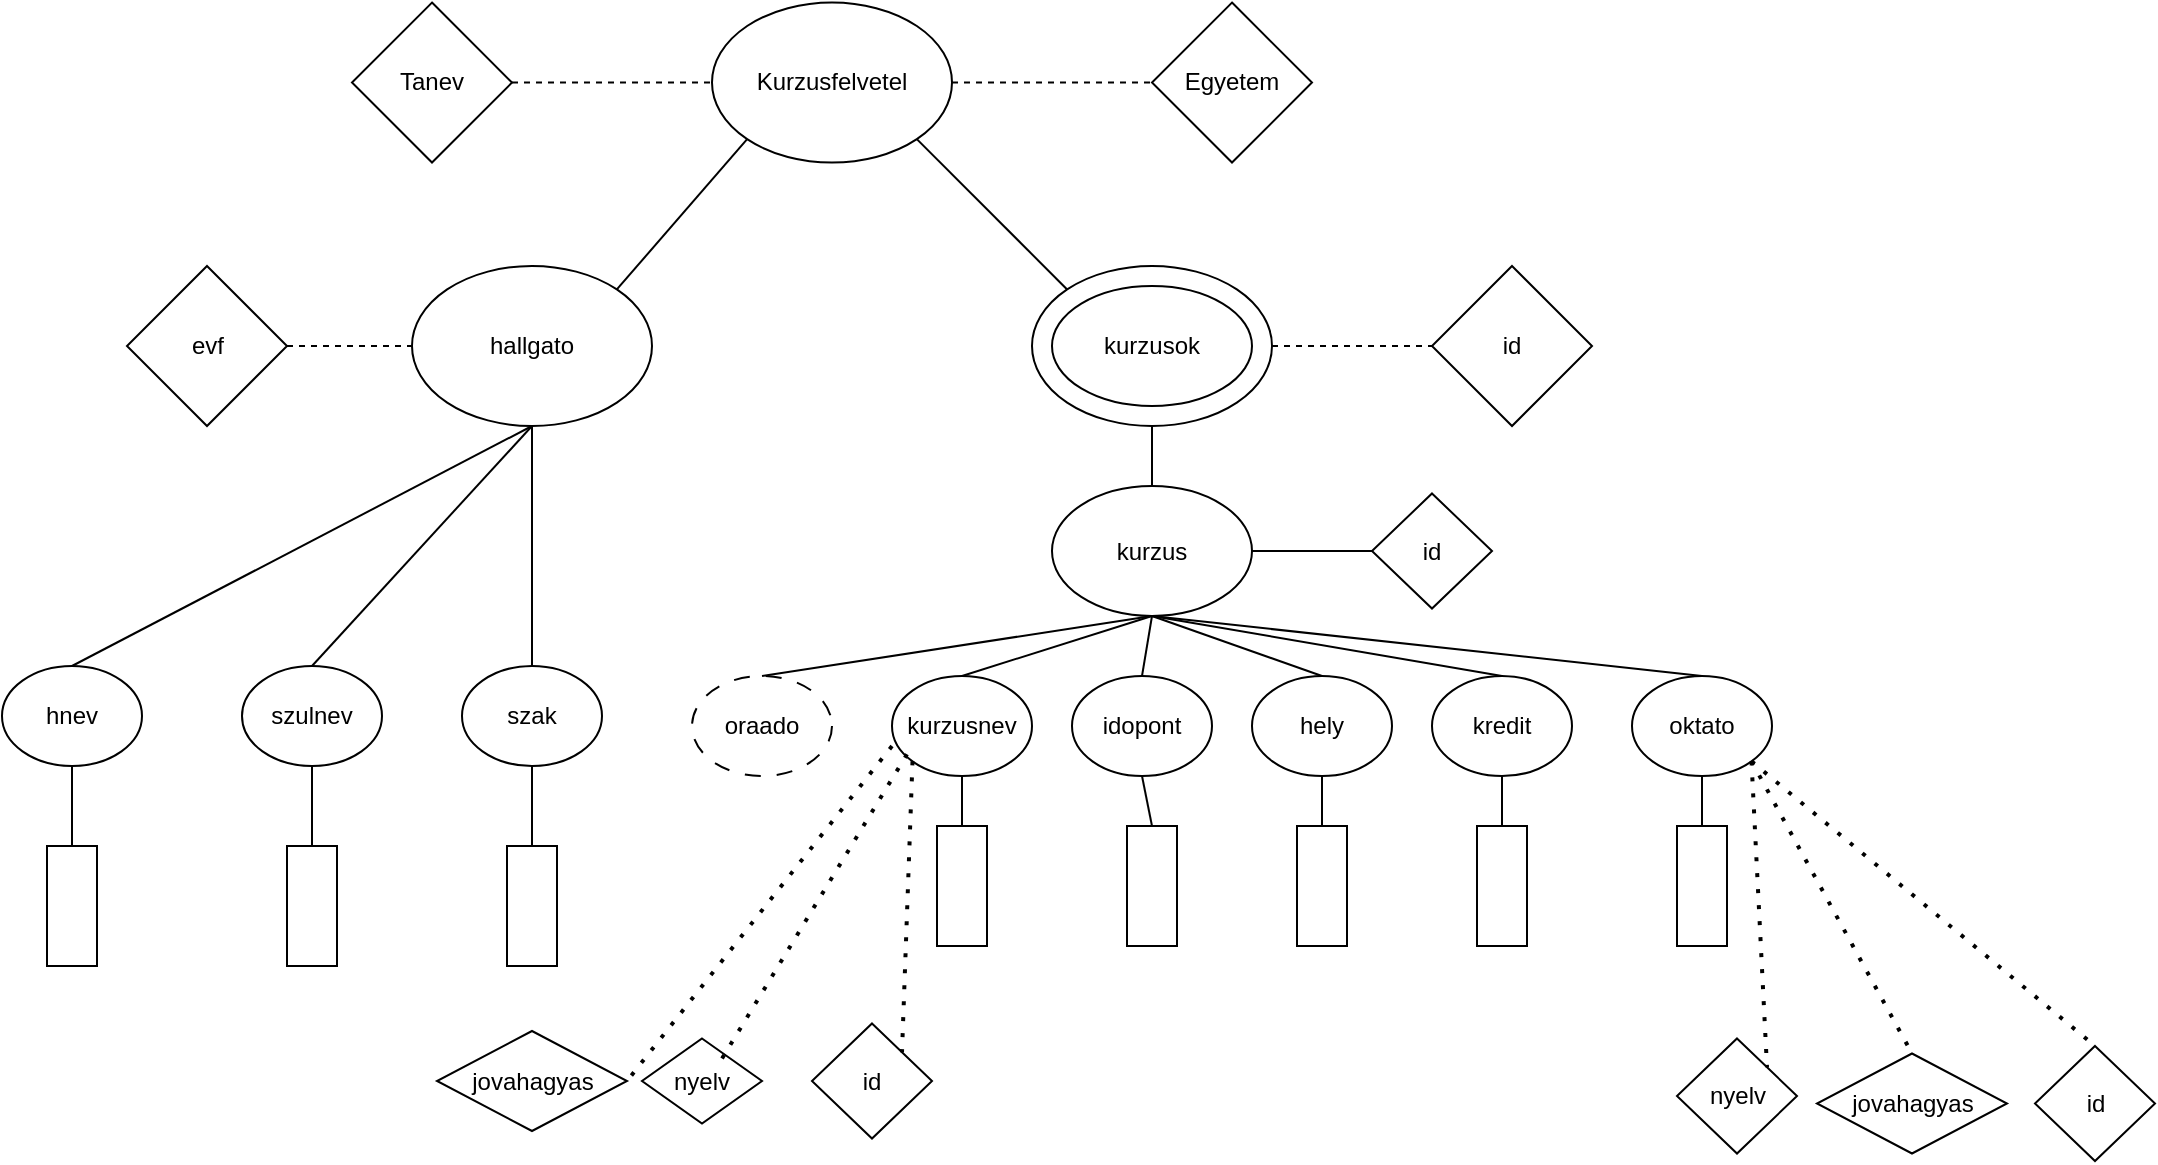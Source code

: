 <mxfile version="28.2.5">
  <diagram id="VnekTlyoDM-fduJI4oiZ" name="Page-1">
    <mxGraphModel dx="552" dy="783" grid="1" gridSize="10" guides="1" tooltips="1" connect="1" arrows="1" fold="1" page="1" pageScale="1" pageWidth="1169" pageHeight="1654" math="0" shadow="0">
      <root>
        <mxCell id="0" />
        <mxCell id="1" parent="0" />
        <mxCell id="syp8sQonNkeXnLw--F8j-1" value="Kurzusfelvetel" style="ellipse;whiteSpace=wrap;html=1;" parent="1" vertex="1">
          <mxGeometry x="560" y="38.28" width="120" height="80" as="geometry" />
        </mxCell>
        <mxCell id="syp8sQonNkeXnLw--F8j-2" value="Tanev" style="rhombus;whiteSpace=wrap;html=1;" parent="1" vertex="1">
          <mxGeometry x="380" y="38.28" width="80" height="80" as="geometry" />
        </mxCell>
        <mxCell id="syp8sQonNkeXnLw--F8j-3" value="Egyetem" style="rhombus;whiteSpace=wrap;html=1;" parent="1" vertex="1">
          <mxGeometry x="780" y="38.28" width="80" height="80" as="geometry" />
        </mxCell>
        <mxCell id="syp8sQonNkeXnLw--F8j-5" value="" style="endArrow=none;dashed=1;html=1;rounded=0;exitX=1;exitY=0.5;exitDx=0;exitDy=0;entryX=0;entryY=0.5;entryDx=0;entryDy=0;" parent="1" source="syp8sQonNkeXnLw--F8j-2" target="syp8sQonNkeXnLw--F8j-1" edge="1">
          <mxGeometry width="50" height="50" relative="1" as="geometry">
            <mxPoint x="620" y="288.28" as="sourcePoint" />
            <mxPoint x="670" y="238.28" as="targetPoint" />
          </mxGeometry>
        </mxCell>
        <mxCell id="syp8sQonNkeXnLw--F8j-6" value="" style="endArrow=none;dashed=1;html=1;rounded=0;exitX=1;exitY=0.5;exitDx=0;exitDy=0;" parent="1" source="syp8sQonNkeXnLw--F8j-1" target="syp8sQonNkeXnLw--F8j-3" edge="1">
          <mxGeometry width="50" height="50" relative="1" as="geometry">
            <mxPoint x="620" y="288.28" as="sourcePoint" />
            <mxPoint x="670" y="238.28" as="targetPoint" />
          </mxGeometry>
        </mxCell>
        <mxCell id="syp8sQonNkeXnLw--F8j-7" value="hallgato" style="ellipse;whiteSpace=wrap;html=1;" parent="1" vertex="1">
          <mxGeometry x="410" y="170" width="120" height="80" as="geometry" />
        </mxCell>
        <mxCell id="syp8sQonNkeXnLw--F8j-8" value="" style="ellipse;whiteSpace=wrap;html=1;" parent="1" vertex="1">
          <mxGeometry x="720" y="170" width="120" height="80" as="geometry" />
        </mxCell>
        <mxCell id="syp8sQonNkeXnLw--F8j-9" value="kurzusok" style="ellipse;whiteSpace=wrap;html=1;" parent="1" vertex="1">
          <mxGeometry x="730" y="180" width="100" height="60" as="geometry" />
        </mxCell>
        <mxCell id="syp8sQonNkeXnLw--F8j-10" value="" style="endArrow=none;html=1;rounded=0;exitX=1;exitY=0;exitDx=0;exitDy=0;entryX=0;entryY=1;entryDx=0;entryDy=0;" parent="1" source="syp8sQonNkeXnLw--F8j-7" target="syp8sQonNkeXnLw--F8j-1" edge="1">
          <mxGeometry width="50" height="50" relative="1" as="geometry">
            <mxPoint x="512.426" y="169.996" as="sourcePoint" />
            <mxPoint x="670" y="238.28" as="targetPoint" />
          </mxGeometry>
        </mxCell>
        <mxCell id="syp8sQonNkeXnLw--F8j-11" value="" style="endArrow=none;html=1;rounded=0;entryX=1;entryY=1;entryDx=0;entryDy=0;exitX=0;exitY=0;exitDx=0;exitDy=0;" parent="1" source="syp8sQonNkeXnLw--F8j-8" target="syp8sQonNkeXnLw--F8j-1" edge="1">
          <mxGeometry width="50" height="50" relative="1" as="geometry">
            <mxPoint x="747.574" y="169.996" as="sourcePoint" />
            <mxPoint x="700" y="168.28" as="targetPoint" />
          </mxGeometry>
        </mxCell>
        <mxCell id="syp8sQonNkeXnLw--F8j-12" value="id" style="rhombus;whiteSpace=wrap;html=1;" parent="1" vertex="1">
          <mxGeometry x="920" y="170" width="80" height="80" as="geometry" />
        </mxCell>
        <mxCell id="syp8sQonNkeXnLw--F8j-13" value="" style="endArrow=none;dashed=1;html=1;rounded=0;exitX=1;exitY=0.5;exitDx=0;exitDy=0;entryX=0;entryY=0.5;entryDx=0;entryDy=0;" parent="1" source="syp8sQonNkeXnLw--F8j-8" target="syp8sQonNkeXnLw--F8j-12" edge="1">
          <mxGeometry width="50" height="50" relative="1" as="geometry">
            <mxPoint x="630" y="180" as="sourcePoint" />
            <mxPoint x="680" y="130" as="targetPoint" />
          </mxGeometry>
        </mxCell>
        <mxCell id="syp8sQonNkeXnLw--F8j-14" value="evf" style="rhombus;whiteSpace=wrap;html=1;" parent="1" vertex="1">
          <mxGeometry x="267.5" y="170" width="80" height="80" as="geometry" />
        </mxCell>
        <mxCell id="syp8sQonNkeXnLw--F8j-15" value="" style="endArrow=none;dashed=1;html=1;rounded=0;exitX=1;exitY=0.5;exitDx=0;exitDy=0;entryX=0;entryY=0.5;entryDx=0;entryDy=0;" parent="1" source="syp8sQonNkeXnLw--F8j-14" target="syp8sQonNkeXnLw--F8j-7" edge="1">
          <mxGeometry width="50" height="50" relative="1" as="geometry">
            <mxPoint x="435" y="270" as="sourcePoint" />
            <mxPoint x="485" y="220" as="targetPoint" />
          </mxGeometry>
        </mxCell>
        <mxCell id="L3ZMG0MOug-UIf8qbC8H-1" value="hnev" style="ellipse;whiteSpace=wrap;html=1;" parent="1" vertex="1">
          <mxGeometry x="205" y="370" width="70" height="50" as="geometry" />
        </mxCell>
        <mxCell id="L3ZMG0MOug-UIf8qbC8H-2" value="szulnev" style="ellipse;whiteSpace=wrap;html=1;" parent="1" vertex="1">
          <mxGeometry x="325" y="370" width="70" height="50" as="geometry" />
        </mxCell>
        <mxCell id="L3ZMG0MOug-UIf8qbC8H-3" value="szak" style="ellipse;whiteSpace=wrap;html=1;" parent="1" vertex="1">
          <mxGeometry x="435" y="370" width="70" height="50" as="geometry" />
        </mxCell>
        <mxCell id="L3ZMG0MOug-UIf8qbC8H-4" value="" style="endArrow=none;html=1;rounded=0;exitX=0.5;exitY=0;exitDx=0;exitDy=0;entryX=0.5;entryY=1;entryDx=0;entryDy=0;" parent="1" source="L3ZMG0MOug-UIf8qbC8H-1" target="syp8sQonNkeXnLw--F8j-7" edge="1">
          <mxGeometry width="50" height="50" relative="1" as="geometry">
            <mxPoint x="535" y="380" as="sourcePoint" />
            <mxPoint x="585" y="330" as="targetPoint" />
          </mxGeometry>
        </mxCell>
        <mxCell id="L3ZMG0MOug-UIf8qbC8H-5" value="" style="endArrow=none;html=1;rounded=0;exitX=0.5;exitY=0;exitDx=0;exitDy=0;entryX=0.5;entryY=1;entryDx=0;entryDy=0;" parent="1" source="L3ZMG0MOug-UIf8qbC8H-3" edge="1" target="syp8sQonNkeXnLw--F8j-7">
          <mxGeometry width="50" height="50" relative="1" as="geometry">
            <mxPoint x="535" y="380" as="sourcePoint" />
            <mxPoint x="365" y="330" as="targetPoint" />
          </mxGeometry>
        </mxCell>
        <mxCell id="L3ZMG0MOug-UIf8qbC8H-6" value="" style="endArrow=none;html=1;rounded=0;entryX=0.5;entryY=1;entryDx=0;entryDy=0;exitX=0.5;exitY=0;exitDx=0;exitDy=0;" parent="1" source="L3ZMG0MOug-UIf8qbC8H-2" target="syp8sQonNkeXnLw--F8j-7" edge="1">
          <mxGeometry width="50" height="50" relative="1" as="geometry">
            <mxPoint x="535" y="380" as="sourcePoint" />
            <mxPoint x="585" y="330" as="targetPoint" />
          </mxGeometry>
        </mxCell>
        <mxCell id="L3ZMG0MOug-UIf8qbC8H-7" value="" style="rounded=0;whiteSpace=wrap;html=1;direction=south;" parent="1" vertex="1">
          <mxGeometry x="227.5" y="460" width="25" height="60" as="geometry" />
        </mxCell>
        <mxCell id="L3ZMG0MOug-UIf8qbC8H-8" value="" style="rounded=0;whiteSpace=wrap;html=1;direction=south;" parent="1" vertex="1">
          <mxGeometry x="347.5" y="460" width="25" height="60" as="geometry" />
        </mxCell>
        <mxCell id="L3ZMG0MOug-UIf8qbC8H-9" value="" style="rounded=0;whiteSpace=wrap;html=1;direction=south;" parent="1" vertex="1">
          <mxGeometry x="457.5" y="460" width="25" height="60" as="geometry" />
        </mxCell>
        <mxCell id="L3ZMG0MOug-UIf8qbC8H-10" value="" style="endArrow=none;html=1;rounded=0;exitX=0;exitY=0.5;exitDx=0;exitDy=0;entryX=0.5;entryY=1;entryDx=0;entryDy=0;" parent="1" source="L3ZMG0MOug-UIf8qbC8H-9" target="L3ZMG0MOug-UIf8qbC8H-3" edge="1">
          <mxGeometry width="50" height="50" relative="1" as="geometry">
            <mxPoint x="535" y="480" as="sourcePoint" />
            <mxPoint x="585" y="430" as="targetPoint" />
          </mxGeometry>
        </mxCell>
        <mxCell id="L3ZMG0MOug-UIf8qbC8H-11" value="" style="endArrow=none;html=1;rounded=0;exitX=0;exitY=0.5;exitDx=0;exitDy=0;entryX=0.5;entryY=1;entryDx=0;entryDy=0;" parent="1" source="L3ZMG0MOug-UIf8qbC8H-8" target="L3ZMG0MOug-UIf8qbC8H-2" edge="1">
          <mxGeometry width="50" height="50" relative="1" as="geometry">
            <mxPoint x="535" y="480" as="sourcePoint" />
            <mxPoint x="585" y="430" as="targetPoint" />
          </mxGeometry>
        </mxCell>
        <mxCell id="L3ZMG0MOug-UIf8qbC8H-12" value="" style="endArrow=none;html=1;rounded=0;exitX=0;exitY=0.5;exitDx=0;exitDy=0;entryX=0.5;entryY=1;entryDx=0;entryDy=0;" parent="1" source="L3ZMG0MOug-UIf8qbC8H-7" target="L3ZMG0MOug-UIf8qbC8H-1" edge="1">
          <mxGeometry width="50" height="50" relative="1" as="geometry">
            <mxPoint x="535" y="480" as="sourcePoint" />
            <mxPoint x="585" y="430" as="targetPoint" />
          </mxGeometry>
        </mxCell>
        <mxCell id="L3ZMG0MOug-UIf8qbC8H-13" value="kurzus" style="ellipse;whiteSpace=wrap;html=1;" parent="1" vertex="1">
          <mxGeometry x="730" y="280" width="100" height="65" as="geometry" />
        </mxCell>
        <mxCell id="L3ZMG0MOug-UIf8qbC8H-14" value="id" style="rhombus;whiteSpace=wrap;html=1;" parent="1" vertex="1">
          <mxGeometry x="890" y="283.75" width="60" height="57.5" as="geometry" />
        </mxCell>
        <mxCell id="L3ZMG0MOug-UIf8qbC8H-15" value="" style="endArrow=none;html=1;rounded=0;exitX=1;exitY=0.5;exitDx=0;exitDy=0;" parent="1" source="L3ZMG0MOug-UIf8qbC8H-13" target="L3ZMG0MOug-UIf8qbC8H-14" edge="1">
          <mxGeometry width="50" height="50" relative="1" as="geometry">
            <mxPoint x="720" y="290" as="sourcePoint" />
            <mxPoint x="770" y="240" as="targetPoint" />
          </mxGeometry>
        </mxCell>
        <mxCell id="L3ZMG0MOug-UIf8qbC8H-16" value="" style="endArrow=none;html=1;rounded=0;exitX=0.5;exitY=0;exitDx=0;exitDy=0;entryX=0.5;entryY=1;entryDx=0;entryDy=0;" parent="1" source="L3ZMG0MOug-UIf8qbC8H-13" target="syp8sQonNkeXnLw--F8j-8" edge="1">
          <mxGeometry width="50" height="50" relative="1" as="geometry">
            <mxPoint x="720" y="290" as="sourcePoint" />
            <mxPoint x="770" y="240" as="targetPoint" />
          </mxGeometry>
        </mxCell>
        <mxCell id="L3ZMG0MOug-UIf8qbC8H-17" value="oraado" style="ellipse;whiteSpace=wrap;html=1;gradientColor=none;strokeColor=default;dashed=1;dashPattern=8 8;" parent="1" vertex="1">
          <mxGeometry x="550" y="375" width="70" height="50" as="geometry" />
        </mxCell>
        <mxCell id="L3ZMG0MOug-UIf8qbC8H-18" value="oktato" style="ellipse;whiteSpace=wrap;html=1;" parent="1" vertex="1">
          <mxGeometry x="1020" y="375" width="70" height="50" as="geometry" />
        </mxCell>
        <mxCell id="L3ZMG0MOug-UIf8qbC8H-19" value="kredit" style="ellipse;whiteSpace=wrap;html=1;" parent="1" vertex="1">
          <mxGeometry x="920" y="375" width="70" height="50" as="geometry" />
        </mxCell>
        <mxCell id="L3ZMG0MOug-UIf8qbC8H-20" value="hely" style="ellipse;whiteSpace=wrap;html=1;" parent="1" vertex="1">
          <mxGeometry x="830" y="375" width="70" height="50" as="geometry" />
        </mxCell>
        <mxCell id="L3ZMG0MOug-UIf8qbC8H-21" value="idopont" style="ellipse;whiteSpace=wrap;html=1;" parent="1" vertex="1">
          <mxGeometry x="740" y="375" width="70" height="50" as="geometry" />
        </mxCell>
        <mxCell id="L3ZMG0MOug-UIf8qbC8H-22" value="kurzusnev" style="ellipse;whiteSpace=wrap;html=1;" parent="1" vertex="1">
          <mxGeometry x="650" y="375" width="70" height="50" as="geometry" />
        </mxCell>
        <mxCell id="L3ZMG0MOug-UIf8qbC8H-23" value="" style="endArrow=none;html=1;rounded=0;exitX=0.5;exitY=0;exitDx=0;exitDy=0;entryX=0.5;entryY=1;entryDx=0;entryDy=0;" parent="1" source="L3ZMG0MOug-UIf8qbC8H-18" target="L3ZMG0MOug-UIf8qbC8H-13" edge="1">
          <mxGeometry width="50" height="50" relative="1" as="geometry">
            <mxPoint x="720" y="390" as="sourcePoint" />
            <mxPoint x="770" y="340" as="targetPoint" />
          </mxGeometry>
        </mxCell>
        <mxCell id="L3ZMG0MOug-UIf8qbC8H-24" value="" style="endArrow=none;html=1;rounded=0;exitX=0.5;exitY=0;exitDx=0;exitDy=0;entryX=0.5;entryY=1;entryDx=0;entryDy=0;" parent="1" source="L3ZMG0MOug-UIf8qbC8H-19" target="L3ZMG0MOug-UIf8qbC8H-13" edge="1">
          <mxGeometry width="50" height="50" relative="1" as="geometry">
            <mxPoint x="720" y="390" as="sourcePoint" />
            <mxPoint x="770" y="340" as="targetPoint" />
          </mxGeometry>
        </mxCell>
        <mxCell id="L3ZMG0MOug-UIf8qbC8H-25" value="" style="endArrow=none;html=1;rounded=0;exitX=0.5;exitY=0;exitDx=0;exitDy=0;entryX=0.5;entryY=1;entryDx=0;entryDy=0;" parent="1" source="L3ZMG0MOug-UIf8qbC8H-20" target="L3ZMG0MOug-UIf8qbC8H-13" edge="1">
          <mxGeometry width="50" height="50" relative="1" as="geometry">
            <mxPoint x="720" y="390" as="sourcePoint" />
            <mxPoint x="780" y="350" as="targetPoint" />
          </mxGeometry>
        </mxCell>
        <mxCell id="L3ZMG0MOug-UIf8qbC8H-26" value="" style="endArrow=none;html=1;rounded=0;exitX=0.5;exitY=0;exitDx=0;exitDy=0;entryX=0.5;entryY=1;entryDx=0;entryDy=0;" parent="1" source="L3ZMG0MOug-UIf8qbC8H-21" target="L3ZMG0MOug-UIf8qbC8H-13" edge="1">
          <mxGeometry width="50" height="50" relative="1" as="geometry">
            <mxPoint x="720" y="390" as="sourcePoint" />
            <mxPoint x="770" y="350" as="targetPoint" />
          </mxGeometry>
        </mxCell>
        <mxCell id="L3ZMG0MOug-UIf8qbC8H-27" value="" style="endArrow=none;html=1;rounded=0;exitX=0.5;exitY=0;exitDx=0;exitDy=0;entryX=0.5;entryY=1;entryDx=0;entryDy=0;" parent="1" source="L3ZMG0MOug-UIf8qbC8H-22" target="L3ZMG0MOug-UIf8qbC8H-13" edge="1">
          <mxGeometry width="50" height="50" relative="1" as="geometry">
            <mxPoint x="720" y="390" as="sourcePoint" />
            <mxPoint x="770" y="340" as="targetPoint" />
          </mxGeometry>
        </mxCell>
        <mxCell id="L3ZMG0MOug-UIf8qbC8H-28" value="" style="endArrow=none;html=1;rounded=0;exitX=0.5;exitY=0;exitDx=0;exitDy=0;entryX=0.5;entryY=1;entryDx=0;entryDy=0;" parent="1" source="L3ZMG0MOug-UIf8qbC8H-17" target="L3ZMG0MOug-UIf8qbC8H-13" edge="1">
          <mxGeometry width="50" height="50" relative="1" as="geometry">
            <mxPoint x="720" y="390" as="sourcePoint" />
            <mxPoint x="770" y="340" as="targetPoint" />
          </mxGeometry>
        </mxCell>
        <mxCell id="L3ZMG0MOug-UIf8qbC8H-29" value="jovahagyas" style="rhombus;whiteSpace=wrap;html=1;" parent="1" vertex="1">
          <mxGeometry x="422.5" y="552.5" width="95" height="50" as="geometry" />
        </mxCell>
        <mxCell id="L3ZMG0MOug-UIf8qbC8H-31" value="nyelv" style="rhombus;whiteSpace=wrap;html=1;" parent="1" vertex="1">
          <mxGeometry x="525" y="556.25" width="60" height="42.5" as="geometry" />
        </mxCell>
        <mxCell id="L3ZMG0MOug-UIf8qbC8H-32" value="id" style="rhombus;whiteSpace=wrap;html=1;" parent="1" vertex="1">
          <mxGeometry x="610" y="548.75" width="60" height="57.5" as="geometry" />
        </mxCell>
        <mxCell id="L3ZMG0MOug-UIf8qbC8H-37" value="" style="endArrow=none;dashed=1;html=1;dashPattern=1 3;strokeWidth=2;rounded=0;entryX=1;entryY=0;entryDx=0;entryDy=0;exitX=0;exitY=1;exitDx=0;exitDy=0;" parent="1" source="L3ZMG0MOug-UIf8qbC8H-22" target="L3ZMG0MOug-UIf8qbC8H-32" edge="1">
          <mxGeometry width="50" height="50" relative="1" as="geometry">
            <mxPoint x="605" y="695" as="sourcePoint" />
            <mxPoint x="690" y="760" as="targetPoint" />
          </mxGeometry>
        </mxCell>
        <mxCell id="L3ZMG0MOug-UIf8qbC8H-38" value="" style="endArrow=none;dashed=1;html=1;dashPattern=1 3;strokeWidth=2;rounded=0;entryX=1;entryY=0.5;entryDx=0;entryDy=0;" parent="1" target="L3ZMG0MOug-UIf8qbC8H-29" edge="1">
          <mxGeometry width="50" height="50" relative="1" as="geometry">
            <mxPoint x="650" y="410" as="sourcePoint" />
            <mxPoint x="690" y="760" as="targetPoint" />
          </mxGeometry>
        </mxCell>
        <mxCell id="L3ZMG0MOug-UIf8qbC8H-39" value="" style="endArrow=none;dashed=1;html=1;dashPattern=1 3;strokeWidth=2;rounded=0;exitX=0.667;exitY=0.235;exitDx=0;exitDy=0;exitPerimeter=0;" parent="1" source="L3ZMG0MOug-UIf8qbC8H-31" edge="1">
          <mxGeometry width="50" height="50" relative="1" as="geometry">
            <mxPoint x="640" y="810" as="sourcePoint" />
            <mxPoint x="660" y="410" as="targetPoint" />
          </mxGeometry>
        </mxCell>
        <mxCell id="Y5wR_tlN89S5Y93Vymhb-1" value="" style="rounded=0;whiteSpace=wrap;html=1;direction=south;" parent="1" vertex="1">
          <mxGeometry x="672.5" y="450" width="25" height="60" as="geometry" />
        </mxCell>
        <mxCell id="Y5wR_tlN89S5Y93Vymhb-2" value="" style="rounded=0;whiteSpace=wrap;html=1;direction=south;" parent="1" vertex="1">
          <mxGeometry x="767.5" y="450" width="25" height="60" as="geometry" />
        </mxCell>
        <mxCell id="Y5wR_tlN89S5Y93Vymhb-3" value="" style="rounded=0;whiteSpace=wrap;html=1;direction=south;" parent="1" vertex="1">
          <mxGeometry x="852.5" y="450" width="25" height="60" as="geometry" />
        </mxCell>
        <mxCell id="rKyf1R6V8xFtdHl0PciO-1" value="" style="rounded=0;whiteSpace=wrap;html=1;direction=south;" parent="1" vertex="1">
          <mxGeometry x="942.5" y="450" width="25" height="60" as="geometry" />
        </mxCell>
        <mxCell id="rKyf1R6V8xFtdHl0PciO-2" value="" style="rounded=0;whiteSpace=wrap;html=1;direction=south;" parent="1" vertex="1">
          <mxGeometry x="1042.5" y="450" width="25" height="60" as="geometry" />
        </mxCell>
        <mxCell id="rKyf1R6V8xFtdHl0PciO-3" value="" style="endArrow=none;html=1;rounded=0;exitX=0;exitY=0.5;exitDx=0;exitDy=0;entryX=0.5;entryY=1;entryDx=0;entryDy=0;" parent="1" source="Y5wR_tlN89S5Y93Vymhb-1" target="L3ZMG0MOug-UIf8qbC8H-22" edge="1">
          <mxGeometry width="50" height="50" relative="1" as="geometry">
            <mxPoint x="720" y="380" as="sourcePoint" />
            <mxPoint x="770" y="330" as="targetPoint" />
          </mxGeometry>
        </mxCell>
        <mxCell id="rKyf1R6V8xFtdHl0PciO-4" value="" style="endArrow=none;html=1;rounded=0;exitX=0;exitY=0.5;exitDx=0;exitDy=0;entryX=0.5;entryY=1;entryDx=0;entryDy=0;" parent="1" source="rKyf1R6V8xFtdHl0PciO-2" target="L3ZMG0MOug-UIf8qbC8H-18" edge="1">
          <mxGeometry width="50" height="50" relative="1" as="geometry">
            <mxPoint x="720" y="380" as="sourcePoint" />
            <mxPoint x="770" y="330" as="targetPoint" />
          </mxGeometry>
        </mxCell>
        <mxCell id="rKyf1R6V8xFtdHl0PciO-5" value="" style="endArrow=none;html=1;rounded=0;exitX=0;exitY=0.5;exitDx=0;exitDy=0;entryX=0.5;entryY=1;entryDx=0;entryDy=0;" parent="1" source="rKyf1R6V8xFtdHl0PciO-1" target="L3ZMG0MOug-UIf8qbC8H-19" edge="1">
          <mxGeometry width="50" height="50" relative="1" as="geometry">
            <mxPoint x="720" y="380" as="sourcePoint" />
            <mxPoint x="770" y="330" as="targetPoint" />
          </mxGeometry>
        </mxCell>
        <mxCell id="rKyf1R6V8xFtdHl0PciO-6" value="" style="endArrow=none;html=1;rounded=0;exitX=0;exitY=0.5;exitDx=0;exitDy=0;entryX=0.5;entryY=1;entryDx=0;entryDy=0;" parent="1" source="Y5wR_tlN89S5Y93Vymhb-3" target="L3ZMG0MOug-UIf8qbC8H-20" edge="1">
          <mxGeometry width="50" height="50" relative="1" as="geometry">
            <mxPoint x="720" y="380" as="sourcePoint" />
            <mxPoint x="770" y="330" as="targetPoint" />
          </mxGeometry>
        </mxCell>
        <mxCell id="rKyf1R6V8xFtdHl0PciO-7" value="" style="endArrow=none;html=1;rounded=0;exitX=0;exitY=0.5;exitDx=0;exitDy=0;entryX=0.5;entryY=1;entryDx=0;entryDy=0;" parent="1" source="Y5wR_tlN89S5Y93Vymhb-2" target="L3ZMG0MOug-UIf8qbC8H-21" edge="1">
          <mxGeometry width="50" height="50" relative="1" as="geometry">
            <mxPoint x="720" y="380" as="sourcePoint" />
            <mxPoint x="780" y="430" as="targetPoint" />
          </mxGeometry>
        </mxCell>
        <mxCell id="rKyf1R6V8xFtdHl0PciO-8" value="nyelv" style="rhombus;whiteSpace=wrap;html=1;" parent="1" vertex="1">
          <mxGeometry x="1042.5" y="556.25" width="60" height="57.5" as="geometry" />
        </mxCell>
        <mxCell id="rKyf1R6V8xFtdHl0PciO-9" value="jovahagyas" style="rhombus;whiteSpace=wrap;html=1;" parent="1" vertex="1">
          <mxGeometry x="1112.5" y="563.75" width="95" height="50" as="geometry" />
        </mxCell>
        <mxCell id="rKyf1R6V8xFtdHl0PciO-10" value="id" style="rhombus;whiteSpace=wrap;html=1;" parent="1" vertex="1">
          <mxGeometry x="1221.5" y="560" width="60" height="57.5" as="geometry" />
        </mxCell>
        <mxCell id="rKyf1R6V8xFtdHl0PciO-11" value="" style="endArrow=none;dashed=1;html=1;dashPattern=1 3;strokeWidth=2;rounded=0;exitX=1;exitY=1;exitDx=0;exitDy=0;entryX=0.5;entryY=0;entryDx=0;entryDy=0;" parent="1" source="L3ZMG0MOug-UIf8qbC8H-18" target="rKyf1R6V8xFtdHl0PciO-10" edge="1">
          <mxGeometry width="50" height="50" relative="1" as="geometry">
            <mxPoint x="1105" y="632.5" as="sourcePoint" />
            <mxPoint x="920" y="647.5" as="targetPoint" />
          </mxGeometry>
        </mxCell>
        <mxCell id="rKyf1R6V8xFtdHl0PciO-12" value="" style="endArrow=none;dashed=1;html=1;dashPattern=1 3;strokeWidth=2;rounded=0;exitX=1;exitY=1;exitDx=0;exitDy=0;entryX=0.5;entryY=0;entryDx=0;entryDy=0;" parent="1" source="L3ZMG0MOug-UIf8qbC8H-18" target="rKyf1R6V8xFtdHl0PciO-9" edge="1">
          <mxGeometry width="50" height="50" relative="1" as="geometry">
            <mxPoint x="1105" y="632.5" as="sourcePoint" />
            <mxPoint x="920" y="647.5" as="targetPoint" />
          </mxGeometry>
        </mxCell>
        <mxCell id="rKyf1R6V8xFtdHl0PciO-13" value="" style="endArrow=none;dashed=1;html=1;dashPattern=1 3;strokeWidth=2;rounded=0;exitX=1;exitY=1;exitDx=0;exitDy=0;entryX=1;entryY=0;entryDx=0;entryDy=0;" parent="1" source="L3ZMG0MOug-UIf8qbC8H-18" target="rKyf1R6V8xFtdHl0PciO-8" edge="1">
          <mxGeometry width="50" height="50" relative="1" as="geometry">
            <mxPoint x="1105" y="632.5" as="sourcePoint" />
            <mxPoint x="920" y="647.5" as="targetPoint" />
          </mxGeometry>
        </mxCell>
      </root>
    </mxGraphModel>
  </diagram>
</mxfile>
